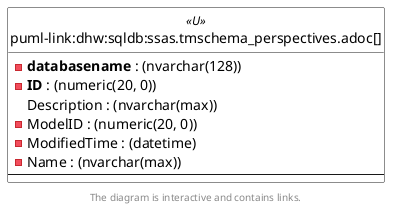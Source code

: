 @startuml
left to right direction
'top to bottom direction
hide circle
'avoide "." issues:
set namespaceSeparator none


skinparam class {
  BackgroundColor White
  BackgroundColor<<FN>> Yellow
  BackgroundColor<<FS>> Yellow
  BackgroundColor<<FT>> LightGray
  BackgroundColor<<IF>> Yellow
  BackgroundColor<<IS>> Yellow
  BackgroundColor<<P>> Aqua
  BackgroundColor<<PC>> Aqua
  BackgroundColor<<SN>> Yellow
  BackgroundColor<<SO>> SlateBlue
  BackgroundColor<<TF>> LightGray
  BackgroundColor<<TR>> Tomato
  BackgroundColor<<U>> White
  BackgroundColor<<V>> WhiteSmoke
  BackgroundColor<<X>> Aqua
  BackgroundColor<<external>> AliceBlue
}


entity "puml-link:dhw:sqldb:ssas.tmschema_perspectives.adoc[]" as ssas.TMSCHEMA_PERSPECTIVES << U >> {
  - **databasename** : (nvarchar(128))
  - **ID** : (numeric(20, 0))
  Description : (nvarchar(max))
  - ModelID : (numeric(20, 0))
  - ModifiedTime : (datetime)
  - Name : (nvarchar(max))
  --
}


footer The diagram is interactive and contains links.
@enduml

